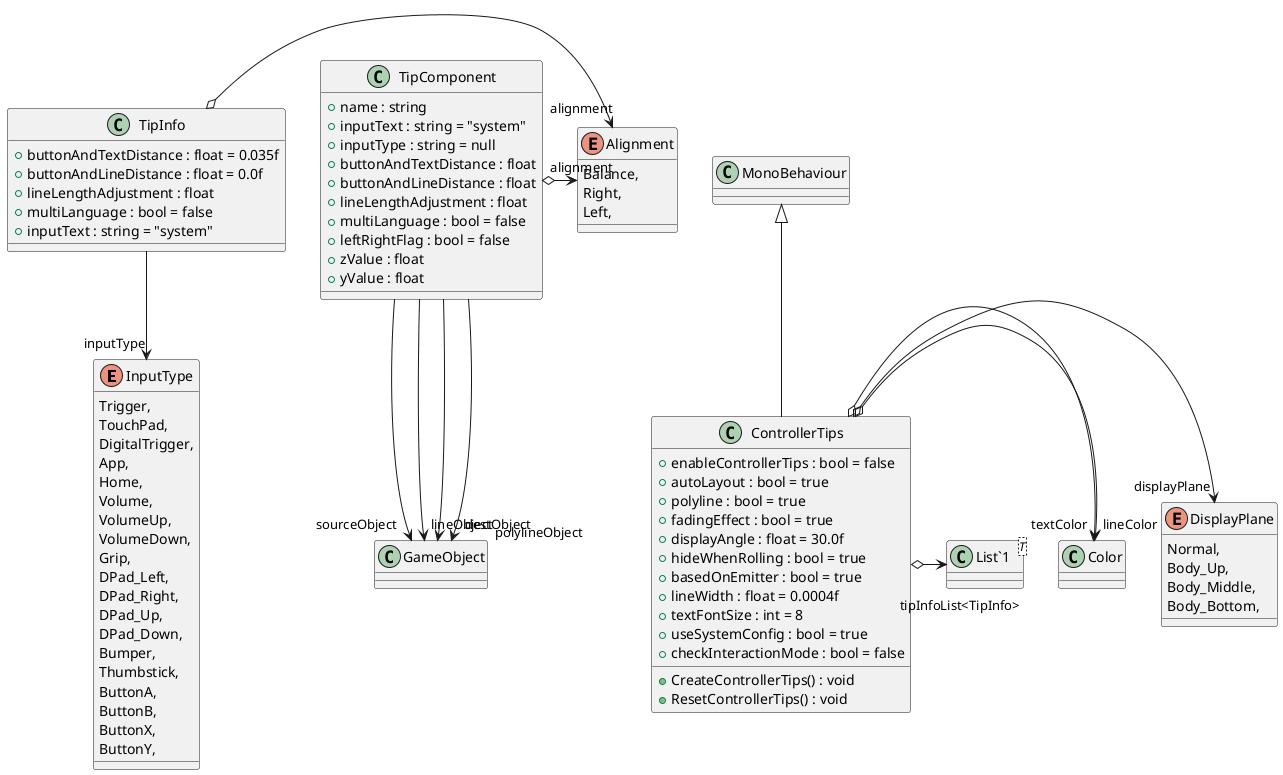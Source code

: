 @startuml
enum InputType {
    Trigger,
    TouchPad,
    DigitalTrigger,
    App,
    Home,
    Volume,
    VolumeUp,
    VolumeDown,
    Grip,
    DPad_Left,
    DPad_Right,
    DPad_Up,
    DPad_Down,
    Bumper,
    Thumbstick,
    ButtonA,
    ButtonB,
    ButtonX,
    ButtonY,
}
enum Alignment {
    Balance,
    Right,
    Left,
}
enum DisplayPlane {
    Normal,
    Body_Up,
    Body_Middle,
    Body_Bottom,
}
class TipInfo {
    + buttonAndTextDistance : float = 0.035f
    + buttonAndLineDistance : float = 0.0f
    + lineLengthAdjustment : float
    + multiLanguage : bool = false
    + inputText : string = "system"
}
class TipComponent {
    + name : string
    + inputText : string = "system"
    + inputType : string = null
    + buttonAndTextDistance : float
    + buttonAndLineDistance : float
    + lineLengthAdjustment : float
    + multiLanguage : bool = false
    + leftRightFlag : bool = false
    + zValue : float
    + yValue : float
}
class ControllerTips {
    + enableControllerTips : bool = false
    + autoLayout : bool = true
    + polyline : bool = true
    + fadingEffect : bool = true
    + displayAngle : float = 30.0f
    + hideWhenRolling : bool = true
    + basedOnEmitter : bool = true
    + lineWidth : float = 0.0004f
    + textFontSize : int = 8
    + useSystemConfig : bool = true
    + checkInteractionMode : bool = false
    + CreateControllerTips() : void
    + ResetControllerTips() : void
}
class "List`1"<T> {
}
TipInfo --> "inputType" InputType
TipInfo o-> "alignment" Alignment
TipComponent --> "sourceObject" GameObject
TipComponent --> "lineObject" GameObject
TipComponent --> "polylineObject" GameObject
TipComponent --> "destObject" GameObject
TipComponent o-> "alignment" Alignment
MonoBehaviour <|-- ControllerTips
ControllerTips o-> "displayPlane" DisplayPlane
ControllerTips o-> "lineColor" Color
ControllerTips o-> "textColor" Color
ControllerTips o-> "tipInfoList<TipInfo>" "List`1"
@enduml
